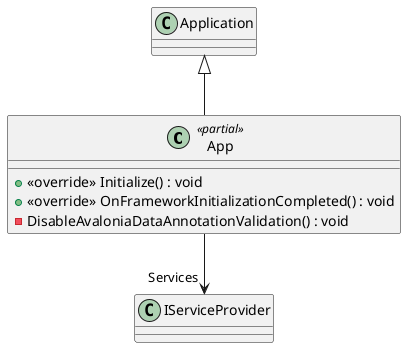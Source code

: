 @startuml
class App <<partial>> {
    + <<override>> Initialize() : void
    + <<override>> OnFrameworkInitializationCompleted() : void
    - DisableAvaloniaDataAnnotationValidation() : void
}
Application <|-- App
App --> "Services" IServiceProvider
@enduml
